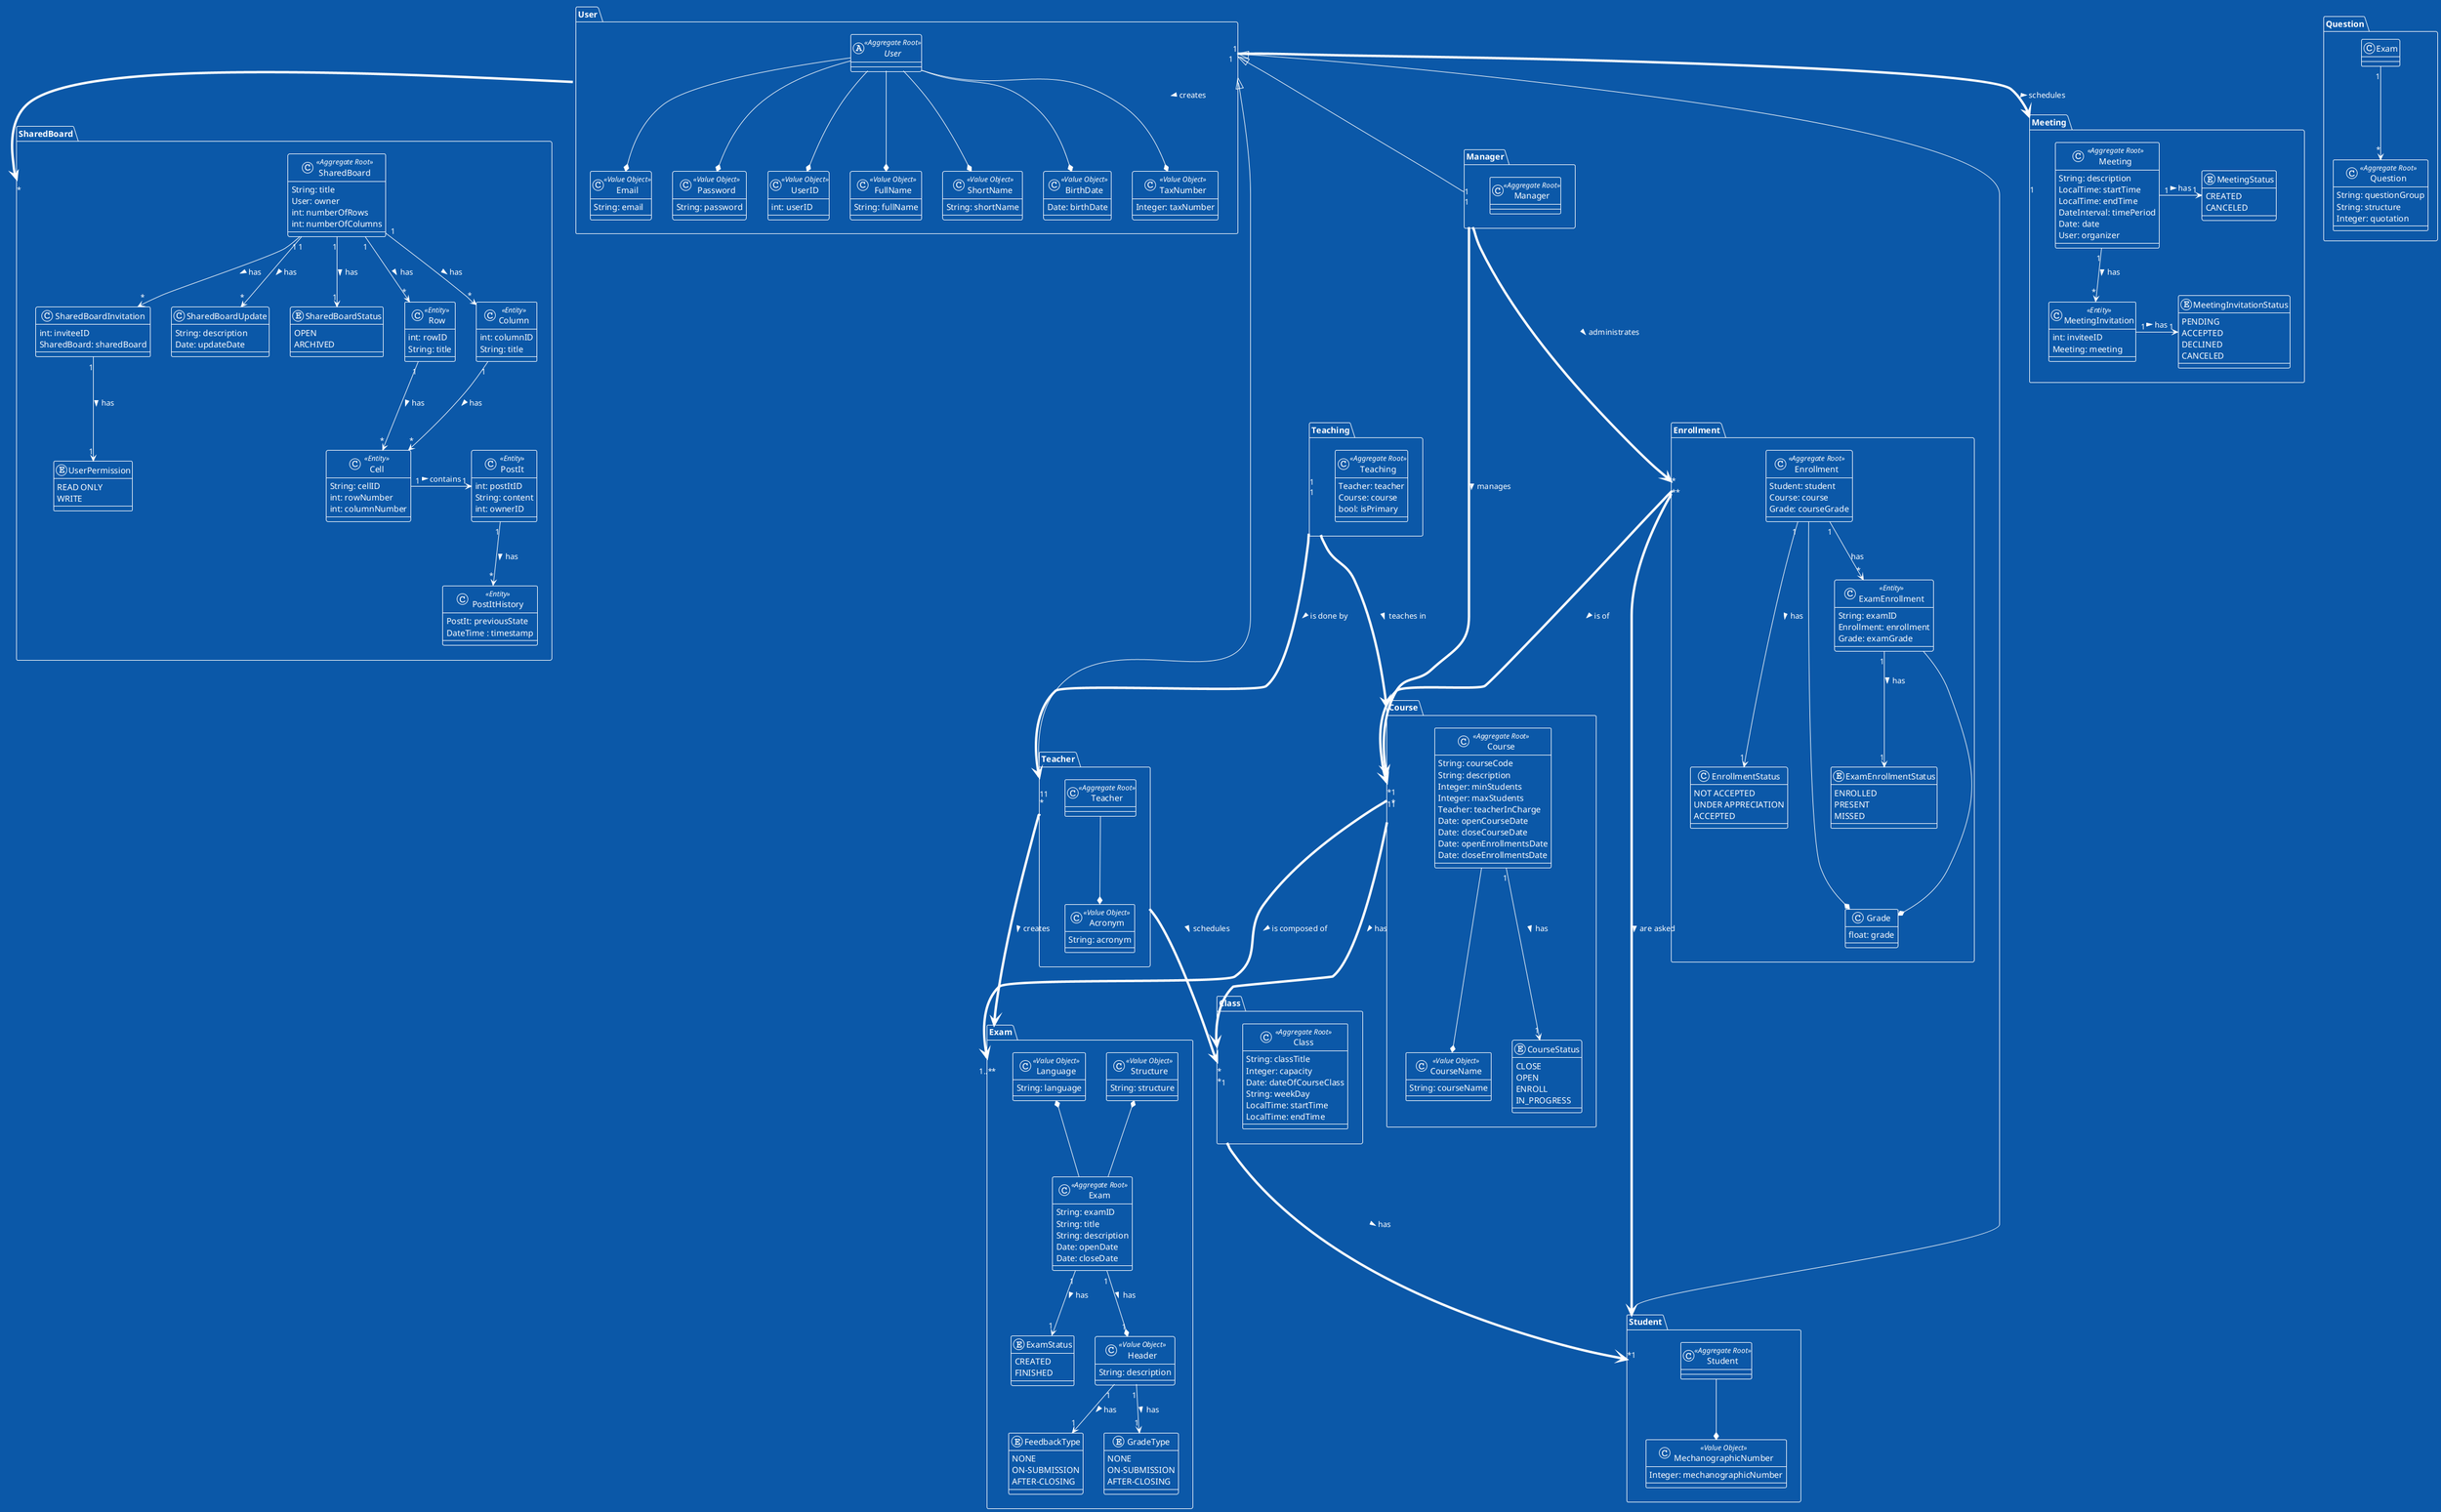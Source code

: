 @startuml

skinparam groupInheritance 0
!theme amiga

package User {

abstract class User <<Aggregate Root>>{
}

class UserID <<Value Object>>{
int: userID
}

class FullName <<Value Object>>{
String: fullName
}

class ShortName <<Value Object>>{
String: shortName
}

class BirthDate <<Value Object>> {
        Date: birthDate
}

class TaxNumber <<Value Object>> {
        Integer: taxNumber
}

class Email <<Value Object>> {
    String: email
}

class Password <<Value Object>> {
    String: password
}

User --* UserID
User --* FullName
User --* ShortName
User --* BirthDate
User --* Email
User --* Password
User --* TaxNumber

}

package Student {

class Student <<Aggregate Root>> {
}

class MechanographicNumber <<Value Object>> {
        Integer: mechanographicNumber
}

Student --* MechanographicNumber

}

package Teacher {

class Teacher <<Aggregate Root>> {
}

class Acronym <<Value Object>>{
    String: acronym
}

Teacher --* Acronym

}

package Manager {

class Manager <<Aggregate Root>> {
}

}

package Course {

class Course <<Aggregate Root>> {
            String: courseCode
            String: description
            Integer: minStudents
            Integer: maxStudents
            Teacher: teacherInCharge
            Date: openCourseDate
            Date: closeCourseDate
            Date: openEnrollmentsDate
            Date: closeEnrollmentsDate

}


class CourseName <<Value Object>> {
    String: courseName
}

enum CourseStatus {
        CLOSE
        OPEN
        ENROLL
        IN_PROGRESS
}

Course ---* CourseName
Course "1" ---> "1" CourseStatus: has >


}

package Class {

class Class <<Aggregate Root>> {
    String: classTitle
    Integer: capacity
    Date: dateOfCourseClass
    String: weekDay
    LocalTime: startTime
    LocalTime: endTime
}
}

package Enrollment {

class Enrollment <<Aggregate Root>> {
    Student: student
    Course: course
    Grade: courseGrade

}

class ExamEnrollment <<Entity>> {
    String: examID
    Enrollment: enrollment
    Grade: examGrade
}

class EnrollmentStatus{
   NOT ACCEPTED
   UNDER APPRECIATION
   ACCEPTED
}

enum ExamEnrollmentStatus {
    ENROLLED
    PRESENT
    MISSED
}

class Grade {
    float: grade
}

Enrollment ---* Grade
ExamEnrollment ---* Grade
Enrollment "1" ---> "1" EnrollmentStatus: has >
ExamEnrollment "1" --> "1" ExamEnrollmentStatus: has >
Enrollment "1" --> "*" ExamEnrollment : has

}

package Teaching {

class Teaching <<Aggregate Root>>{
    Teacher: teacher
    Course: course
    bool: isPrimary
}

}

package Exam {

class Exam <<Aggregate Root>> {
String: examID
String: title
String: description
Date: openDate
Date: closeDate
}

enum ExamStatus {
CREATED
FINISHED
}


class Header <<Value Object>>{
String: description
}

enum FeedbackType{
NONE
ON-SUBMISSION
AFTER-CLOSING
}

enum GradeType{
NONE
ON-SUBMISSION
AFTER-CLOSING
}

class Structure <<Value Object>> {
    String: structure
}

class Language <<Value Object>> {
    String: language
}



Structure *-- Exam
Language *-- Exam
Exam "1" --* "1" Header: has >
Exam "1" --> "1" ExamStatus : has >
Header "1" --> "1" GradeType: has >
Header "1" --> "1" FeedbackType: has >

}

package Question {

class Question <<Aggregate Root>> {
String: questionGroup
String: structure
Integer: quotation
}

Exam "1" --> "*" Question
}

package SharedBoard {

class SharedBoard <<Aggregate Root>>{
    String: title
    User: owner
    int: numberOfRows
    int: numberOfColumns
}

class SharedBoardInvitation{
    int: inviteeID
    SharedBoard: sharedBoard

}


class SharedBoardUpdate{
    String: description
    Date: updateDate
}

enum SharedBoardStatus {
    OPEN
    ARCHIVED
}

class Row <<Entity>> {
    int: rowID
    String: title
}

class Column <<Entity>> {
    int: columnID
    String: title
}

class Cell <<Entity>> {
    String: cellID
    int: rowNumber
    int: columnNumber
}

enum UserPermission {
    READ ONLY
    WRITE
}

class PostIt <<Entity>>{
    int: postItID
    String: content
    int: ownerID
}

class PostItHistory <<Entity>>{
    PostIt: previousState
    DateTime : timestamp
}

SharedBoard "1" --> "*" SharedBoardInvitation : has >
SharedBoard "1" --> "*" SharedBoardUpdate : has >
SharedBoardInvitation "1" --> "1" UserPermission : has >
SharedBoard "1" --> "1" SharedBoardStatus : has >
SharedBoard "1" --> "*" Row : has >
SharedBoard "1" --> "*" Column : has >
Row "1" --> "*" Cell : has >
Column "1" --> "*" Cell : has >
PostIt "1" --> "*" PostItHistory : has >
Cell "1" -> "1" PostIt : contains >

}

package Meeting {

class Meeting <<Aggregate Root>>{
    String: description
    LocalTime: startTime
    LocalTime: endTime
    DateInterval: timePeriod
    Date: date
    User: organizer
}

enum MeetingStatus{
    CREATED
    CANCELED
}


class MeetingInvitation <<Entity>>{
    int: inviteeID
    Meeting: meeting

}

enum MeetingInvitationStatus {
    PENDING
    ACCEPTED
    DECLINED
    CANCELED
}

Meeting "1" --> "*" MeetingInvitation : has >
MeetingInvitation "1" -> "1" MeetingInvitationStatus : has >
Meeting "1" -> "1" MeetingStatus : has >
}


User <|-- Manager
User <|-- Teacher
User <|-- Student

Enrollment "*" --[thickness=4]-> "1" Student: are asked >
Enrollment "*" -[thickness=4]--> "1" Course: is of >

Course "1" -[thickness=4]--> "1..*" Exam : is composed of >
Manager "1" -[thickness=4]--> "*" Enrollment : administrates >
Manager "1" -[thickness=4]--> "*" Course: manages >
Teacher "1" -[thickness=4]--> "*" Class : schedules >
Teacher "1" -[thickness=4]--> "*" Exam: creates >
User "1" -[thickness=4]-> "*" SharedBoard: creates >
Teaching "1" -[thickness=4]--> "*" Teacher : is done by >
Teaching "1" -[thickness=4]--> "*" Course : teaches in >
Course "1" -[thickness=4]--> "*" Class: has >
Class "1" -[thickness=4]--> "*" Student: has >
User "1" -[thickness=4]-> "1" Meeting : schedules >
@enduml